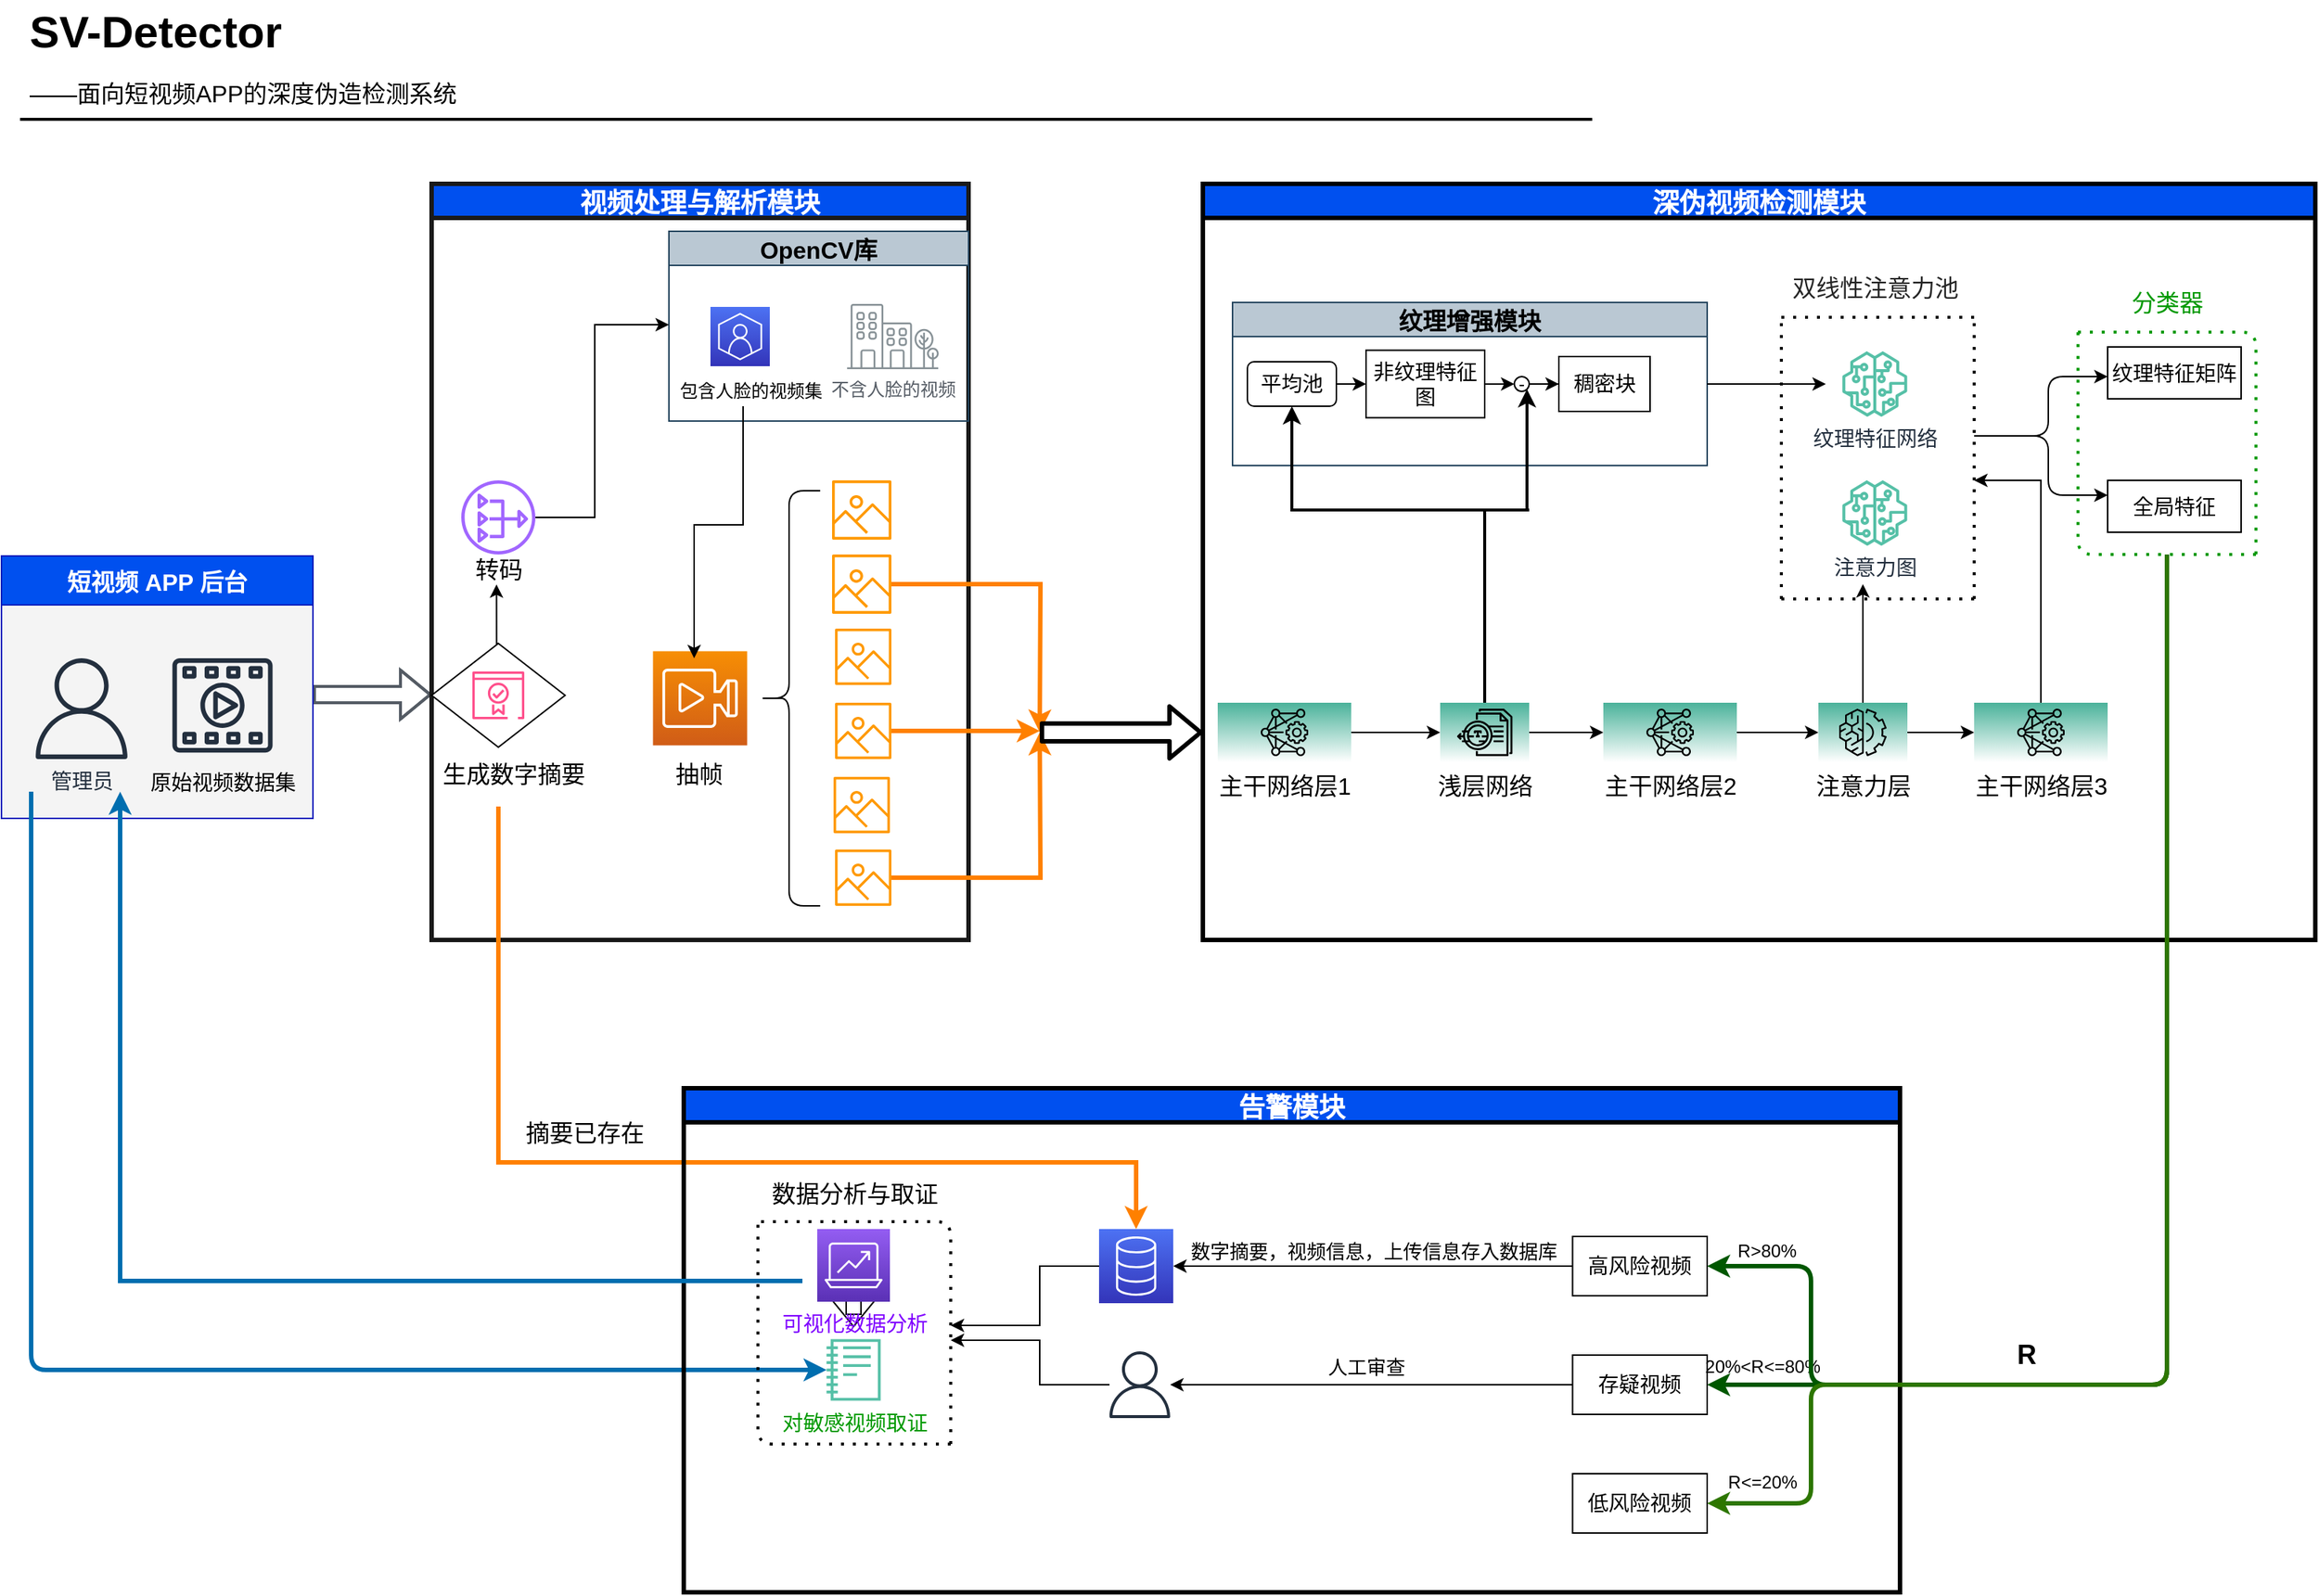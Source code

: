 <mxfile version="15.3.5" type="github">
  <diagram id="Ht1M8jgEwFfnCIfOTk4-" name="Page-1">
    <mxGraphModel dx="1550" dy="779" grid="1" gridSize="10" guides="1" tooltips="1" connect="1" arrows="1" fold="1" page="1" pageScale="1" pageWidth="827" pageHeight="1169" math="0" shadow="0">
      <root>
        <mxCell id="0" />
        <mxCell id="1" parent="0" />
        <mxCell id="jZVaUwOg5UY3L9NAnvdq-129" style="edgeStyle=elbowEdgeStyle;rounded=0;orthogonalLoop=1;jettySize=auto;html=1;endArrow=open;endFill=0;strokeColor=#545B64;strokeWidth=2;fontSize=14;elbow=vertical;shape=flexArrow;" parent="1" target="YIDiI_6rh2PhQ54pUZYd-4" edge="1">
          <mxGeometry relative="1" as="geometry">
            <mxPoint x="230" y="494.5" as="sourcePoint" />
            <mxPoint x="320" y="495" as="targetPoint" />
          </mxGeometry>
        </mxCell>
        <mxCell id="-QjtrjUzRDEMRZ5MF8oH-47" value="SV-Detector" style="text;html=1;resizable=0;points=[];autosize=1;align=left;verticalAlign=top;spacingTop=-4;fontSize=30;fontStyle=1;labelBackgroundColor=none;" parent="1" vertex="1">
          <mxGeometry x="36.5" y="26.5" width="190" height="40" as="geometry" />
        </mxCell>
        <mxCell id="-QjtrjUzRDEMRZ5MF8oH-48" value="——面向短视频APP的深度伪造检测系统" style="text;html=1;resizable=0;points=[];autosize=1;align=left;verticalAlign=top;spacingTop=-4;fontSize=16;labelBackgroundColor=none;" parent="1" vertex="1">
          <mxGeometry x="36.5" y="76.5" width="300" height="20" as="geometry" />
        </mxCell>
        <mxCell id="SCVMTBWpLvtzJIhz15lM-1" value="" style="line;strokeWidth=2;html=1;fontSize=14;labelBackgroundColor=none;" parent="1" vertex="1">
          <mxGeometry x="32.5" y="101.5" width="1060" height="10" as="geometry" />
        </mxCell>
        <mxCell id="jZVaUwOg5UY3L9NAnvdq-59" value="短视频 APP 后台" style="swimlane;fontSize=16;align=center;swimlaneFillColor=#f4f4f4;fillColor=#0050ef;collapsible=0;startSize=33;strokeColor=#001DBC;fontColor=#ffffff;" parent="1" vertex="1">
          <mxGeometry x="20" y="401" width="210" height="177" as="geometry" />
        </mxCell>
        <mxCell id="jZVaUwOg5UY3L9NAnvdq-60" value="&lt;font style=&quot;font-size: 14px&quot;&gt;管理员&lt;/font&gt;" style="outlineConnect=0;fontColor=#232F3E;gradientColor=none;fillColor=#232F3E;strokeColor=none;dashed=0;verticalLabelPosition=bottom;verticalAlign=top;align=center;html=1;fontSize=12;fontStyle=0;aspect=fixed;pointerEvents=1;shape=mxgraph.aws4.user;labelBackgroundColor=none;" parent="jZVaUwOg5UY3L9NAnvdq-59" vertex="1">
          <mxGeometry x="20" y="69" width="68" height="68" as="geometry" />
        </mxCell>
        <mxCell id="YIDiI_6rh2PhQ54pUZYd-3" value="&lt;font style=&quot;font-size: 14px&quot;&gt;原始视频数据集&lt;/font&gt;" style="text;html=1;resizable=0;autosize=1;align=center;verticalAlign=middle;points=[];fillColor=none;strokeColor=none;rounded=0;" parent="jZVaUwOg5UY3L9NAnvdq-59" vertex="1">
          <mxGeometry x="94" y="143" width="110" height="20" as="geometry" />
        </mxCell>
        <mxCell id="YIDiI_6rh2PhQ54pUZYd-16" value="" style="sketch=0;outlineConnect=0;fontColor=#232F3E;gradientColor=none;fillColor=#232F3E;strokeColor=none;dashed=0;verticalLabelPosition=bottom;verticalAlign=top;align=center;html=1;fontSize=12;fontStyle=0;aspect=fixed;pointerEvents=1;shape=mxgraph.aws4.multimedia;" parent="jZVaUwOg5UY3L9NAnvdq-59" vertex="1">
          <mxGeometry x="115" y="69" width="68" height="63.64" as="geometry" />
        </mxCell>
        <mxCell id="YIDiI_6rh2PhQ54pUZYd-125" value="" style="endArrow=classic;html=1;fillColor=#1ba1e2;strokeColor=#006EAF;strokeWidth=3;" parent="jZVaUwOg5UY3L9NAnvdq-59" target="YIDiI_6rh2PhQ54pUZYd-116" edge="1">
          <mxGeometry width="50" height="50" relative="1" as="geometry">
            <mxPoint x="20" y="159" as="sourcePoint" />
            <mxPoint x="40" y="559" as="targetPoint" />
            <Array as="points">
              <mxPoint x="20" y="549" />
            </Array>
          </mxGeometry>
        </mxCell>
        <mxCell id="YIDiI_6rh2PhQ54pUZYd-4" value="视频处理与解析模块" style="swimlane;fillColor=#0050ef;strokeColor=#1A1A1A;fontColor=#FFFFFF;strokeWidth=3;fontSize=18;" parent="1" vertex="1">
          <mxGeometry x="310" y="150" width="362" height="510" as="geometry" />
        </mxCell>
        <mxCell id="YIDiI_6rh2PhQ54pUZYd-6" value="" style="rhombus;whiteSpace=wrap;html=1;" parent="YIDiI_6rh2PhQ54pUZYd-4" vertex="1">
          <mxGeometry y="310" width="90" height="70" as="geometry" />
        </mxCell>
        <mxCell id="YIDiI_6rh2PhQ54pUZYd-7" value="&lt;font style=&quot;font-size: 16px&quot;&gt;生成数字摘要&lt;/font&gt;" style="text;html=1;resizable=0;autosize=1;align=center;verticalAlign=middle;points=[];fillColor=none;strokeColor=none;rounded=0;" parent="YIDiI_6rh2PhQ54pUZYd-4" vertex="1">
          <mxGeometry y="388" width="110" height="20" as="geometry" />
        </mxCell>
        <mxCell id="YIDiI_6rh2PhQ54pUZYd-9" value="" style="sketch=0;outlineConnect=0;fontColor=#232F3E;gradientColor=none;fillColor=#FF4F8B;strokeColor=none;dashed=0;verticalLabelPosition=bottom;verticalAlign=top;align=center;html=1;fontSize=12;fontStyle=0;aspect=fixed;pointerEvents=1;shape=mxgraph.aws4.certificate_manager_2;fontFamily=Helvetica;" parent="YIDiI_6rh2PhQ54pUZYd-4" vertex="1">
          <mxGeometry x="27.5" y="327.5" width="35" height="35" as="geometry" />
        </mxCell>
        <mxCell id="YIDiI_6rh2PhQ54pUZYd-11" value="" style="sketch=0;outlineConnect=0;fontColor=#232F3E;gradientColor=none;fillColor=#A166FF;strokeColor=none;dashed=0;verticalLabelPosition=bottom;verticalAlign=top;align=center;html=1;fontSize=12;fontStyle=0;aspect=fixed;pointerEvents=1;shape=mxgraph.aws4.nat_gateway;" parent="YIDiI_6rh2PhQ54pUZYd-4" vertex="1">
          <mxGeometry x="20" y="200" width="50" height="50" as="geometry" />
        </mxCell>
        <mxCell id="YIDiI_6rh2PhQ54pUZYd-12" value="&lt;font style=&quot;font-size: 16px&quot;&gt;转码&lt;/font&gt;" style="text;html=1;resizable=0;autosize=1;align=center;verticalAlign=middle;points=[];fillColor=none;strokeColor=none;rounded=0;" parent="YIDiI_6rh2PhQ54pUZYd-4" vertex="1">
          <mxGeometry x="20" y="250" width="50" height="20" as="geometry" />
        </mxCell>
        <mxCell id="YIDiI_6rh2PhQ54pUZYd-8" style="edgeStyle=orthogonalEdgeStyle;rounded=0;orthogonalLoop=1;jettySize=auto;html=1;exitX=0.5;exitY=0;exitDx=0;exitDy=0;entryX=0.475;entryY=1.01;entryDx=0;entryDy=0;entryPerimeter=0;" parent="YIDiI_6rh2PhQ54pUZYd-4" source="YIDiI_6rh2PhQ54pUZYd-6" target="YIDiI_6rh2PhQ54pUZYd-12" edge="1">
          <mxGeometry relative="1" as="geometry">
            <mxPoint x="45" y="200" as="targetPoint" />
            <Array as="points">
              <mxPoint x="44" y="310" />
            </Array>
          </mxGeometry>
        </mxCell>
        <mxCell id="YIDiI_6rh2PhQ54pUZYd-14" value="OpenCV库" style="swimlane;fontSize=16;startSize=23;fillColor=#bac8d3;strokeColor=#23445d;" parent="YIDiI_6rh2PhQ54pUZYd-4" vertex="1">
          <mxGeometry x="160" y="32" width="202" height="128" as="geometry" />
        </mxCell>
        <mxCell id="YIDiI_6rh2PhQ54pUZYd-18" value="&lt;font style=&quot;font-size: 12px&quot;&gt;包含人脸的视频集&lt;/font&gt;" style="text;html=1;resizable=0;autosize=1;align=center;verticalAlign=middle;points=[];fillColor=none;strokeColor=none;rounded=0;" parent="YIDiI_6rh2PhQ54pUZYd-14" vertex="1">
          <mxGeometry y="98" width="110" height="20" as="geometry" />
        </mxCell>
        <mxCell id="YIDiI_6rh2PhQ54pUZYd-19" value="" style="sketch=0;points=[[0,0,0],[0.25,0,0],[0.5,0,0],[0.75,0,0],[1,0,0],[0,1,0],[0.25,1,0],[0.5,1,0],[0.75,1,0],[1,1,0],[0,0.25,0],[0,0.5,0],[0,0.75,0],[1,0.25,0],[1,0.5,0],[1,0.75,0]];outlineConnect=0;fontColor=#232F3E;gradientColor=#4D72F3;gradientDirection=north;fillColor=#3334B9;strokeColor=#ffffff;dashed=0;verticalLabelPosition=bottom;verticalAlign=top;align=center;html=1;fontSize=12;fontStyle=0;aspect=fixed;shape=mxgraph.aws4.resourceIcon;resIcon=mxgraph.aws4.customer_enablement;" parent="YIDiI_6rh2PhQ54pUZYd-14" vertex="1">
          <mxGeometry x="28" y="51" width="40" height="40" as="geometry" />
        </mxCell>
        <mxCell id="YIDiI_6rh2PhQ54pUZYd-31" value="不含人脸的视频" style="sketch=0;outlineConnect=0;gradientColor=none;fontColor=#545B64;strokeColor=none;fillColor=#879196;dashed=0;verticalLabelPosition=bottom;verticalAlign=top;align=center;html=1;fontSize=12;fontStyle=0;aspect=fixed;shape=mxgraph.aws4.illustration_office_building;pointerEvents=1" parent="YIDiI_6rh2PhQ54pUZYd-14" vertex="1">
          <mxGeometry x="120" y="48.99" width="62" height="44.02" as="geometry" />
        </mxCell>
        <mxCell id="YIDiI_6rh2PhQ54pUZYd-22" value="" style="sketch=0;points=[[0,0,0],[0.25,0,0],[0.5,0,0],[0.75,0,0],[1,0,0],[0,1,0],[0.25,1,0],[0.5,1,0],[0.75,1,0],[1,1,0],[0,0.25,0],[0,0.5,0],[0,0.75,0],[1,0.25,0],[1,0.5,0],[1,0.75,0]];outlineConnect=0;fontColor=#232F3E;gradientColor=#F78E04;gradientDirection=north;fillColor=#D05C17;strokeColor=#ffffff;dashed=0;verticalLabelPosition=bottom;verticalAlign=top;align=center;html=1;fontSize=12;fontStyle=0;aspect=fixed;shape=mxgraph.aws4.resourceIcon;resIcon=mxgraph.aws4.media_services;" parent="YIDiI_6rh2PhQ54pUZYd-4" vertex="1">
          <mxGeometry x="149.25" y="315.25" width="63.5" height="63.5" as="geometry" />
        </mxCell>
        <mxCell id="YIDiI_6rh2PhQ54pUZYd-21" style="edgeStyle=orthogonalEdgeStyle;rounded=0;orthogonalLoop=1;jettySize=auto;html=1;" parent="YIDiI_6rh2PhQ54pUZYd-4" source="YIDiI_6rh2PhQ54pUZYd-18" edge="1">
          <mxGeometry relative="1" as="geometry">
            <mxPoint x="177" y="320" as="targetPoint" />
            <Array as="points">
              <mxPoint x="210" y="230" />
              <mxPoint x="177" y="230" />
            </Array>
          </mxGeometry>
        </mxCell>
        <mxCell id="YIDiI_6rh2PhQ54pUZYd-24" value="" style="shape=curlyBracket;whiteSpace=wrap;html=1;rounded=1;" parent="YIDiI_6rh2PhQ54pUZYd-4" vertex="1">
          <mxGeometry x="220" y="207" width="42" height="280" as="geometry" />
        </mxCell>
        <mxCell id="YIDiI_6rh2PhQ54pUZYd-25" value="" style="sketch=0;outlineConnect=0;fontColor=#232F3E;gradientColor=none;fillColor=#FF9900;strokeColor=none;dashed=0;verticalLabelPosition=bottom;verticalAlign=top;align=center;html=1;fontSize=12;fontStyle=0;aspect=fixed;pointerEvents=1;shape=mxgraph.aws4.container_registry_image;" parent="YIDiI_6rh2PhQ54pUZYd-4" vertex="1">
          <mxGeometry x="270" y="200" width="40" height="40" as="geometry" />
        </mxCell>
        <mxCell id="YIDiI_6rh2PhQ54pUZYd-26" value="" style="sketch=0;outlineConnect=0;fontColor=#232F3E;gradientColor=none;fillColor=#FF9900;strokeColor=none;dashed=0;verticalLabelPosition=bottom;verticalAlign=top;align=center;html=1;fontSize=12;fontStyle=0;aspect=fixed;pointerEvents=1;shape=mxgraph.aws4.container_registry_image;" parent="YIDiI_6rh2PhQ54pUZYd-4" vertex="1">
          <mxGeometry x="270" y="250" width="40" height="40" as="geometry" />
        </mxCell>
        <mxCell id="YIDiI_6rh2PhQ54pUZYd-27" value="" style="sketch=0;outlineConnect=0;fontColor=#232F3E;gradientColor=none;fillColor=#FF9900;strokeColor=none;dashed=0;verticalLabelPosition=bottom;verticalAlign=top;align=center;html=1;fontSize=12;fontStyle=0;aspect=fixed;pointerEvents=1;shape=mxgraph.aws4.container_registry_image;" parent="YIDiI_6rh2PhQ54pUZYd-4" vertex="1">
          <mxGeometry x="272" y="300" width="38" height="38" as="geometry" />
        </mxCell>
        <mxCell id="YIDiI_6rh2PhQ54pUZYd-28" value="" style="sketch=0;outlineConnect=0;fontColor=#232F3E;gradientColor=none;fillColor=#FF9900;strokeColor=none;dashed=0;verticalLabelPosition=bottom;verticalAlign=top;align=center;html=1;fontSize=12;fontStyle=0;aspect=fixed;pointerEvents=1;shape=mxgraph.aws4.container_registry_image;" parent="YIDiI_6rh2PhQ54pUZYd-4" vertex="1">
          <mxGeometry x="272" y="350" width="38" height="38" as="geometry" />
        </mxCell>
        <mxCell id="YIDiI_6rh2PhQ54pUZYd-29" value="" style="sketch=0;outlineConnect=0;fontColor=#232F3E;gradientColor=none;fillColor=#FF9900;strokeColor=none;dashed=0;verticalLabelPosition=bottom;verticalAlign=top;align=center;html=1;fontSize=12;fontStyle=0;aspect=fixed;pointerEvents=1;shape=mxgraph.aws4.container_registry_image;" parent="YIDiI_6rh2PhQ54pUZYd-4" vertex="1">
          <mxGeometry x="271" y="400" width="38" height="38" as="geometry" />
        </mxCell>
        <mxCell id="YIDiI_6rh2PhQ54pUZYd-30" value="" style="sketch=0;outlineConnect=0;fontColor=#232F3E;gradientColor=none;fillColor=#FF9900;strokeColor=none;dashed=0;verticalLabelPosition=bottom;verticalAlign=top;align=center;html=1;fontSize=12;fontStyle=0;aspect=fixed;pointerEvents=1;shape=mxgraph.aws4.container_registry_image;" parent="YIDiI_6rh2PhQ54pUZYd-4" vertex="1">
          <mxGeometry x="272" y="449" width="38" height="38" as="geometry" />
        </mxCell>
        <mxCell id="YIDiI_6rh2PhQ54pUZYd-32" value="&lt;font style=&quot;font-size: 16px&quot;&gt;抽帧&lt;/font&gt;" style="text;html=1;resizable=0;autosize=1;align=center;verticalAlign=middle;points=[];fillColor=none;strokeColor=none;rounded=0;" parent="YIDiI_6rh2PhQ54pUZYd-4" vertex="1">
          <mxGeometry x="155" y="388" width="50" height="20" as="geometry" />
        </mxCell>
        <mxCell id="YIDiI_6rh2PhQ54pUZYd-10" style="edgeStyle=orthogonalEdgeStyle;rounded=0;orthogonalLoop=1;jettySize=auto;html=1;entryX=0.5;entryY=0;entryDx=0;entryDy=0;entryPerimeter=0;strokeColor=#FF8000;strokeWidth=3;" parent="1" target="YIDiI_6rh2PhQ54pUZYd-109" edge="1">
          <mxGeometry relative="1" as="geometry">
            <mxPoint x="790" y="830" as="targetPoint" />
            <Array as="points">
              <mxPoint x="355" y="810" />
              <mxPoint x="785" y="810" />
            </Array>
            <mxPoint x="355" y="570" as="sourcePoint" />
          </mxGeometry>
        </mxCell>
        <mxCell id="YIDiI_6rh2PhQ54pUZYd-13" style="edgeStyle=orthogonalEdgeStyle;rounded=0;orthogonalLoop=1;jettySize=auto;html=1;" parent="1" source="YIDiI_6rh2PhQ54pUZYd-11" edge="1">
          <mxGeometry relative="1" as="geometry">
            <mxPoint x="470" y="245" as="targetPoint" />
            <Array as="points">
              <mxPoint x="420" y="375" />
              <mxPoint x="420" y="245" />
            </Array>
          </mxGeometry>
        </mxCell>
        <mxCell id="YIDiI_6rh2PhQ54pUZYd-34" style="edgeStyle=orthogonalEdgeStyle;rounded=0;orthogonalLoop=1;jettySize=auto;html=1;fillColor=#e51400;strokeColor=#FF8000;strokeWidth=3;" parent="1" source="YIDiI_6rh2PhQ54pUZYd-26" edge="1">
          <mxGeometry relative="1" as="geometry">
            <mxPoint x="720" y="520" as="targetPoint" />
          </mxGeometry>
        </mxCell>
        <mxCell id="YIDiI_6rh2PhQ54pUZYd-35" style="edgeStyle=orthogonalEdgeStyle;rounded=0;orthogonalLoop=1;jettySize=auto;html=1;fillColor=#f0a30a;strokeColor=#FF8000;strokeWidth=3;" parent="1" source="YIDiI_6rh2PhQ54pUZYd-28" edge="1">
          <mxGeometry relative="1" as="geometry">
            <mxPoint x="720" y="519" as="targetPoint" />
          </mxGeometry>
        </mxCell>
        <mxCell id="YIDiI_6rh2PhQ54pUZYd-37" style="edgeStyle=orthogonalEdgeStyle;rounded=0;orthogonalLoop=1;jettySize=auto;html=1;fillColor=#f0a30a;strokeColor=#FF8000;strokeWidth=3;" parent="1" source="YIDiI_6rh2PhQ54pUZYd-30" edge="1">
          <mxGeometry relative="1" as="geometry">
            <mxPoint x="720" y="520" as="targetPoint" />
          </mxGeometry>
        </mxCell>
        <mxCell id="YIDiI_6rh2PhQ54pUZYd-38" value="深伪视频检测模块" style="swimlane;fillColor=#0050EF;strokeColor=#000000;fontColor=#ffffff;strokeWidth=3;fontSize=18;" parent="1" vertex="1">
          <mxGeometry x="830" y="150" width="750" height="510" as="geometry" />
        </mxCell>
        <mxCell id="YIDiI_6rh2PhQ54pUZYd-39" value="&lt;font style=&quot;font-size: 16px&quot;&gt;主干网络层1&lt;/font&gt;" style="sketch=0;points=[[0,0,0],[0.25,0,0],[0.5,0,0],[0.75,0,0],[1,0,0],[0,1,0],[0.25,1,0],[0.5,1,0],[0.75,1,0],[1,1,0],[0,0.25,0],[0,0.5,0],[0,0.75,0],[1,0.25,0],[1,0.5,0],[1,0.75,0]];outlineConnect=0;fontColor=#000000;gradientColor=#4AB29A;gradientDirection=north;fillColor=#ffffff;strokeColor=#000000;dashed=0;verticalLabelPosition=bottom;verticalAlign=top;align=center;html=1;fontSize=12;fontStyle=0;aspect=fixed;shape=mxgraph.aws4.resourceIcon;resIcon=mxgraph.aws4.deep_learning_amis;fontFamily=Helvetica;" parent="YIDiI_6rh2PhQ54pUZYd-38" vertex="1">
          <mxGeometry x="10" y="350" width="90" height="40" as="geometry" />
        </mxCell>
        <mxCell id="YIDiI_6rh2PhQ54pUZYd-56" style="edgeStyle=orthogonalEdgeStyle;rounded=0;orthogonalLoop=1;jettySize=auto;html=1;exitX=1;exitY=0.5;exitDx=0;exitDy=0;exitPerimeter=0;entryX=0;entryY=0.5;entryDx=0;entryDy=0;entryPerimeter=0;" parent="YIDiI_6rh2PhQ54pUZYd-38" source="YIDiI_6rh2PhQ54pUZYd-40" target="YIDiI_6rh2PhQ54pUZYd-55" edge="1">
          <mxGeometry relative="1" as="geometry" />
        </mxCell>
        <mxCell id="YIDiI_6rh2PhQ54pUZYd-40" value="&lt;font style=&quot;font-size: 16px&quot;&gt;主干网络层2&lt;/font&gt;" style="sketch=0;points=[[0,0,0],[0.25,0,0],[0.5,0,0],[0.75,0,0],[1,0,0],[0,1,0],[0.25,1,0],[0.5,1,0],[0.75,1,0],[1,1,0],[0,0.25,0],[0,0.5,0],[0,0.75,0],[1,0.25,0],[1,0.5,0],[1,0.75,0]];outlineConnect=0;fontColor=#000000;gradientColor=#4AB29A;gradientDirection=north;fillColor=#ffffff;strokeColor=#000000;dashed=0;verticalLabelPosition=bottom;verticalAlign=top;align=center;html=1;fontSize=12;fontStyle=0;aspect=fixed;shape=mxgraph.aws4.resourceIcon;resIcon=mxgraph.aws4.deep_learning_amis;fontFamily=Helvetica;" parent="YIDiI_6rh2PhQ54pUZYd-38" vertex="1">
          <mxGeometry x="270" y="350" width="90" height="40" as="geometry" />
        </mxCell>
        <mxCell id="YIDiI_6rh2PhQ54pUZYd-41" value="&lt;font style=&quot;font-size: 16px&quot;&gt;主干网络层3&lt;/font&gt;" style="sketch=0;points=[[0,0,0],[0.25,0,0],[0.5,0,0],[0.75,0,0],[1,0,0],[0,1,0],[0.25,1,0],[0.5,1,0],[0.75,1,0],[1,1,0],[0,0.25,0],[0,0.5,0],[0,0.75,0],[1,0.25,0],[1,0.5,0],[1,0.75,0]];outlineConnect=0;fontColor=#000000;gradientColor=#4AB29A;gradientDirection=north;fillColor=#ffffff;strokeColor=#000000;dashed=0;verticalLabelPosition=bottom;verticalAlign=top;align=center;html=1;fontSize=12;fontStyle=0;aspect=fixed;shape=mxgraph.aws4.resourceIcon;resIcon=mxgraph.aws4.deep_learning_amis;fontFamily=Helvetica;" parent="YIDiI_6rh2PhQ54pUZYd-38" vertex="1">
          <mxGeometry x="520" y="350" width="90" height="40" as="geometry" />
        </mxCell>
        <mxCell id="YIDiI_6rh2PhQ54pUZYd-44" style="edgeStyle=orthogonalEdgeStyle;rounded=0;orthogonalLoop=1;jettySize=auto;html=1;entryX=0;entryY=0.5;entryDx=0;entryDy=0;" parent="YIDiI_6rh2PhQ54pUZYd-38" source="YIDiI_6rh2PhQ54pUZYd-42" target="YIDiI_6rh2PhQ54pUZYd-40" edge="1">
          <mxGeometry relative="1" as="geometry" />
        </mxCell>
        <mxCell id="YIDiI_6rh2PhQ54pUZYd-42" value="&lt;font style=&quot;font-size: 16px&quot;&gt;浅层网络&lt;/font&gt;" style="sketch=0;points=[[0,0,0],[0.25,0,0],[0.5,0,0],[0.75,0,0],[1,0,0],[0,1,0],[0.25,1,0],[0.5,1,0],[0.75,1,0],[1,1,0],[0,0.25,0],[0,0.5,0],[0,0.75,0],[1,0.25,0],[1,0.5,0],[1,0.75,0]];outlineConnect=0;fontColor=#000000;gradientColor=#4AB29A;gradientDirection=north;fillColor=#ffffff;strokeColor=#000000;dashed=0;verticalLabelPosition=bottom;verticalAlign=top;align=center;html=1;fontSize=12;fontStyle=0;aspect=fixed;shape=mxgraph.aws4.resourceIcon;resIcon=mxgraph.aws4.textract;fontFamily=Helvetica;" parent="YIDiI_6rh2PhQ54pUZYd-38" vertex="1">
          <mxGeometry x="160" y="350" width="60" height="40" as="geometry" />
        </mxCell>
        <mxCell id="YIDiI_6rh2PhQ54pUZYd-43" value="" style="edgeStyle=orthogonalEdgeStyle;rounded=0;orthogonalLoop=1;jettySize=auto;html=1;" parent="YIDiI_6rh2PhQ54pUZYd-38" source="YIDiI_6rh2PhQ54pUZYd-39" target="YIDiI_6rh2PhQ54pUZYd-42" edge="1">
          <mxGeometry relative="1" as="geometry" />
        </mxCell>
        <mxCell id="YIDiI_6rh2PhQ54pUZYd-57" style="edgeStyle=orthogonalEdgeStyle;rounded=0;orthogonalLoop=1;jettySize=auto;html=1;exitX=1;exitY=0.5;exitDx=0;exitDy=0;exitPerimeter=0;entryX=0;entryY=0.5;entryDx=0;entryDy=0;entryPerimeter=0;" parent="YIDiI_6rh2PhQ54pUZYd-38" source="YIDiI_6rh2PhQ54pUZYd-55" target="YIDiI_6rh2PhQ54pUZYd-41" edge="1">
          <mxGeometry relative="1" as="geometry" />
        </mxCell>
        <mxCell id="YIDiI_6rh2PhQ54pUZYd-55" value="&lt;font style=&quot;font-size: 16px&quot;&gt;注意力层&lt;/font&gt;" style="sketch=0;points=[[0,0,0],[0.25,0,0],[0.5,0,0],[0.75,0,0],[1,0,0],[0,1,0],[0.25,1,0],[0.5,1,0],[0.75,1,0],[1,1,0],[0,0.25,0],[0,0.5,0],[0,0.75,0],[1,0.25,0],[1,0.5,0],[1,0.75,0]];outlineConnect=0;fontColor=#000000;gradientColor=#4AB29A;gradientDirection=north;fillColor=#ffffff;strokeColor=#000000;dashed=0;verticalLabelPosition=bottom;verticalAlign=top;align=center;html=1;fontSize=12;fontStyle=0;aspect=fixed;shape=mxgraph.aws4.resourceIcon;resIcon=mxgraph.aws4.machine_learning;fontFamily=Helvetica;" parent="YIDiI_6rh2PhQ54pUZYd-38" vertex="1">
          <mxGeometry x="415" y="350" width="60" height="40" as="geometry" />
        </mxCell>
        <mxCell id="YIDiI_6rh2PhQ54pUZYd-58" value="纹理增强模块" style="swimlane;startSize=23;fontSize=16;fillColor=#bac8d3;strokeColor=#23445d;" parent="YIDiI_6rh2PhQ54pUZYd-38" vertex="1">
          <mxGeometry x="20" y="80" width="320" height="110" as="geometry" />
        </mxCell>
        <mxCell id="YIDiI_6rh2PhQ54pUZYd-59" value="&lt;font style=&quot;font-size: 14px&quot;&gt;平均池&lt;/font&gt;" style="rounded=1;whiteSpace=wrap;html=1;" parent="YIDiI_6rh2PhQ54pUZYd-58" vertex="1">
          <mxGeometry x="10" y="40" width="60" height="30" as="geometry" />
        </mxCell>
        <mxCell id="YIDiI_6rh2PhQ54pUZYd-67" style="edgeStyle=orthogonalEdgeStyle;rounded=0;orthogonalLoop=1;jettySize=auto;html=1;entryX=0;entryY=0.5;entryDx=0;entryDy=0;" parent="YIDiI_6rh2PhQ54pUZYd-58" source="YIDiI_6rh2PhQ54pUZYd-61" target="YIDiI_6rh2PhQ54pUZYd-64" edge="1">
          <mxGeometry relative="1" as="geometry" />
        </mxCell>
        <mxCell id="YIDiI_6rh2PhQ54pUZYd-61" value="&lt;font style=&quot;font-size: 14px&quot;&gt;非纹理特征图&lt;/font&gt;" style="rounded=0;whiteSpace=wrap;html=1;" parent="YIDiI_6rh2PhQ54pUZYd-58" vertex="1">
          <mxGeometry x="90" y="32.25" width="80" height="45.5" as="geometry" />
        </mxCell>
        <mxCell id="YIDiI_6rh2PhQ54pUZYd-60" style="edgeStyle=orthogonalEdgeStyle;rounded=0;orthogonalLoop=1;jettySize=auto;html=1;exitX=1;exitY=0.5;exitDx=0;exitDy=0;" parent="YIDiI_6rh2PhQ54pUZYd-58" source="YIDiI_6rh2PhQ54pUZYd-59" target="YIDiI_6rh2PhQ54pUZYd-61" edge="1">
          <mxGeometry relative="1" as="geometry">
            <mxPoint x="101.5" y="57" as="targetPoint" />
          </mxGeometry>
        </mxCell>
        <mxCell id="YIDiI_6rh2PhQ54pUZYd-63" value="&lt;font style=&quot;font-size: 14px&quot;&gt;稠密块&lt;/font&gt;" style="rounded=0;whiteSpace=wrap;html=1;" parent="YIDiI_6rh2PhQ54pUZYd-58" vertex="1">
          <mxGeometry x="220" y="36.5" width="61.5" height="37" as="geometry" />
        </mxCell>
        <mxCell id="YIDiI_6rh2PhQ54pUZYd-66" style="edgeStyle=orthogonalEdgeStyle;rounded=0;orthogonalLoop=1;jettySize=auto;html=1;" parent="YIDiI_6rh2PhQ54pUZYd-58" source="YIDiI_6rh2PhQ54pUZYd-64" target="YIDiI_6rh2PhQ54pUZYd-63" edge="1">
          <mxGeometry relative="1" as="geometry" />
        </mxCell>
        <mxCell id="YIDiI_6rh2PhQ54pUZYd-64" value="-&lt;br&gt;" style="ellipse;whiteSpace=wrap;html=1;aspect=fixed;" parent="YIDiI_6rh2PhQ54pUZYd-58" vertex="1">
          <mxGeometry x="190" y="50" width="10" height="10" as="geometry" />
        </mxCell>
        <mxCell id="YIDiI_6rh2PhQ54pUZYd-68" style="edgeStyle=orthogonalEdgeStyle;rounded=0;orthogonalLoop=1;jettySize=auto;html=1;entryX=0.5;entryY=1;entryDx=0;entryDy=0;strokeWidth=2;" parent="YIDiI_6rh2PhQ54pUZYd-38" target="YIDiI_6rh2PhQ54pUZYd-59" edge="1">
          <mxGeometry relative="1" as="geometry">
            <mxPoint x="40" y="220" as="targetPoint" />
            <mxPoint x="220" y="220" as="sourcePoint" />
            <Array as="points">
              <mxPoint x="60" y="220" />
            </Array>
          </mxGeometry>
        </mxCell>
        <mxCell id="YIDiI_6rh2PhQ54pUZYd-70" style="edgeStyle=orthogonalEdgeStyle;rounded=0;orthogonalLoop=1;jettySize=auto;html=1;entryX=1;entryY=1;entryDx=0;entryDy=0;strokeWidth=2;" parent="YIDiI_6rh2PhQ54pUZYd-38" source="YIDiI_6rh2PhQ54pUZYd-42" target="YIDiI_6rh2PhQ54pUZYd-64" edge="1">
          <mxGeometry relative="1" as="geometry">
            <mxPoint x="300" y="200" as="targetPoint" />
            <Array as="points">
              <mxPoint x="190" y="220" />
              <mxPoint x="219" y="220" />
            </Array>
          </mxGeometry>
        </mxCell>
        <mxCell id="YIDiI_6rh2PhQ54pUZYd-75" value="&lt;font style=&quot;font-size: 14px&quot;&gt;注意力图&lt;/font&gt;" style="sketch=0;outlineConnect=0;fontColor=#232F3E;gradientColor=none;fillColor=#56C0A7;strokeColor=none;dashed=0;verticalLabelPosition=bottom;verticalAlign=top;align=center;html=1;fontSize=12;fontStyle=0;aspect=fixed;pointerEvents=1;shape=mxgraph.aws4.sagemaker_model;" parent="YIDiI_6rh2PhQ54pUZYd-38" vertex="1">
          <mxGeometry x="431" y="200" width="44" height="44" as="geometry" />
        </mxCell>
        <mxCell id="YIDiI_6rh2PhQ54pUZYd-77" value="&lt;font style=&quot;font-size: 14px&quot;&gt;纹理特征网络&lt;/font&gt;" style="sketch=0;outlineConnect=0;fontColor=#232F3E;gradientColor=none;fillColor=#56C0A7;strokeColor=none;dashed=0;verticalLabelPosition=bottom;verticalAlign=top;align=center;html=1;fontSize=12;fontStyle=0;aspect=fixed;pointerEvents=1;shape=mxgraph.aws4.sagemaker_model;" parent="YIDiI_6rh2PhQ54pUZYd-38" vertex="1">
          <mxGeometry x="431" y="113" width="44" height="44" as="geometry" />
        </mxCell>
        <mxCell id="YIDiI_6rh2PhQ54pUZYd-79" value="" style="endArrow=none;dashed=1;html=1;dashPattern=1 3;strokeWidth=2;" parent="YIDiI_6rh2PhQ54pUZYd-38" edge="1">
          <mxGeometry width="50" height="50" relative="1" as="geometry">
            <mxPoint x="390" y="280" as="sourcePoint" />
            <mxPoint x="390" y="90" as="targetPoint" />
          </mxGeometry>
        </mxCell>
        <mxCell id="YIDiI_6rh2PhQ54pUZYd-78" value="" style="endArrow=none;dashed=1;html=1;dashPattern=1 3;strokeWidth=2;" parent="YIDiI_6rh2PhQ54pUZYd-38" edge="1">
          <mxGeometry width="50" height="50" relative="1" as="geometry">
            <mxPoint x="390" y="280" as="sourcePoint" />
            <mxPoint x="520" y="280" as="targetPoint" />
          </mxGeometry>
        </mxCell>
        <mxCell id="YIDiI_6rh2PhQ54pUZYd-80" value="" style="endArrow=none;dashed=1;html=1;dashPattern=1 3;strokeWidth=2;" parent="YIDiI_6rh2PhQ54pUZYd-38" edge="1">
          <mxGeometry width="50" height="50" relative="1" as="geometry">
            <mxPoint x="390" y="90" as="sourcePoint" />
            <mxPoint x="520" y="90" as="targetPoint" />
          </mxGeometry>
        </mxCell>
        <mxCell id="YIDiI_6rh2PhQ54pUZYd-81" value="" style="endArrow=none;dashed=1;html=1;dashPattern=1 3;strokeWidth=2;" parent="YIDiI_6rh2PhQ54pUZYd-38" edge="1">
          <mxGeometry width="50" height="50" relative="1" as="geometry">
            <mxPoint x="520" y="280" as="sourcePoint" />
            <mxPoint x="520" y="90" as="targetPoint" />
          </mxGeometry>
        </mxCell>
        <mxCell id="YIDiI_6rh2PhQ54pUZYd-83" value="&lt;span style=&quot;color: rgb(37 , 37 , 37) ; font-family: &amp;#34;roboto&amp;#34; , &amp;#34;arial&amp;#34; , sans-serif&quot;&gt;&lt;font style=&quot;font-size: 16px&quot;&gt;双线性注意力池&lt;/font&gt;&lt;/span&gt;" style="text;html=1;resizable=0;autosize=1;align=center;verticalAlign=middle;points=[];fillColor=none;strokeColor=none;rounded=0;" parent="YIDiI_6rh2PhQ54pUZYd-38" vertex="1">
          <mxGeometry x="388" y="60" width="130" height="20" as="geometry" />
        </mxCell>
        <mxCell id="YIDiI_6rh2PhQ54pUZYd-84" value="" style="endArrow=classic;html=1;" parent="YIDiI_6rh2PhQ54pUZYd-38" edge="1">
          <mxGeometry width="50" height="50" relative="1" as="geometry">
            <mxPoint x="520" y="170" as="sourcePoint" />
            <mxPoint x="610" y="130" as="targetPoint" />
            <Array as="points">
              <mxPoint x="570" y="170" />
              <mxPoint x="570" y="130" />
            </Array>
          </mxGeometry>
        </mxCell>
        <mxCell id="YIDiI_6rh2PhQ54pUZYd-85" value="" style="endArrow=classic;html=1;" parent="YIDiI_6rh2PhQ54pUZYd-38" edge="1">
          <mxGeometry width="50" height="50" relative="1" as="geometry">
            <mxPoint x="520" y="170" as="sourcePoint" />
            <mxPoint x="610" y="210" as="targetPoint" />
            <Array as="points">
              <mxPoint x="570" y="170" />
              <mxPoint x="570" y="210" />
            </Array>
          </mxGeometry>
        </mxCell>
        <mxCell id="YIDiI_6rh2PhQ54pUZYd-86" value="&lt;font style=&quot;font-size: 14px&quot;&gt;纹理特征矩阵&lt;/font&gt;" style="rounded=0;whiteSpace=wrap;html=1;" parent="YIDiI_6rh2PhQ54pUZYd-38" vertex="1">
          <mxGeometry x="610" y="110" width="90" height="35" as="geometry" />
        </mxCell>
        <mxCell id="YIDiI_6rh2PhQ54pUZYd-87" value="&lt;font style=&quot;font-size: 14px&quot;&gt;全局特征&lt;/font&gt;" style="rounded=0;whiteSpace=wrap;html=1;" parent="YIDiI_6rh2PhQ54pUZYd-38" vertex="1">
          <mxGeometry x="610" y="200" width="90" height="35" as="geometry" />
        </mxCell>
        <mxCell id="YIDiI_6rh2PhQ54pUZYd-90" value="" style="endArrow=none;dashed=1;html=1;dashPattern=1 3;strokeWidth=2;strokeColor=#009900;" parent="YIDiI_6rh2PhQ54pUZYd-38" edge="1">
          <mxGeometry width="50" height="50" relative="1" as="geometry">
            <mxPoint x="590" y="100" as="sourcePoint" />
            <mxPoint x="710" y="250" as="targetPoint" />
            <Array as="points">
              <mxPoint x="710" y="100" />
            </Array>
          </mxGeometry>
        </mxCell>
        <mxCell id="YIDiI_6rh2PhQ54pUZYd-91" value="&lt;font style=&quot;font-size: 16px&quot; color=&quot;#009900&quot;&gt;分类器&lt;/font&gt;" style="text;html=1;resizable=0;autosize=1;align=center;verticalAlign=middle;points=[];fillColor=none;strokeColor=none;rounded=0;" parent="YIDiI_6rh2PhQ54pUZYd-38" vertex="1">
          <mxGeometry x="620" y="70" width="60" height="20" as="geometry" />
        </mxCell>
        <mxCell id="YIDiI_6rh2PhQ54pUZYd-74" style="edgeStyle=orthogonalEdgeStyle;rounded=0;orthogonalLoop=1;jettySize=auto;html=1;" parent="1" source="YIDiI_6rh2PhQ54pUZYd-55" edge="1">
          <mxGeometry relative="1" as="geometry">
            <mxPoint x="1275" y="420" as="targetPoint" />
          </mxGeometry>
        </mxCell>
        <mxCell id="YIDiI_6rh2PhQ54pUZYd-76" style="edgeStyle=orthogonalEdgeStyle;rounded=0;orthogonalLoop=1;jettySize=auto;html=1;exitX=1;exitY=0.5;exitDx=0;exitDy=0;" parent="1" source="YIDiI_6rh2PhQ54pUZYd-58" edge="1">
          <mxGeometry relative="1" as="geometry">
            <mxPoint x="1250" y="285" as="targetPoint" />
          </mxGeometry>
        </mxCell>
        <mxCell id="YIDiI_6rh2PhQ54pUZYd-82" style="edgeStyle=orthogonalEdgeStyle;rounded=0;orthogonalLoop=1;jettySize=auto;html=1;" parent="1" source="YIDiI_6rh2PhQ54pUZYd-41" edge="1">
          <mxGeometry relative="1" as="geometry">
            <mxPoint x="1350" y="350" as="targetPoint" />
            <Array as="points">
              <mxPoint x="1395" y="430" />
              <mxPoint x="1395" y="430" />
            </Array>
          </mxGeometry>
        </mxCell>
        <mxCell id="YIDiI_6rh2PhQ54pUZYd-89" value="" style="endArrow=none;dashed=1;html=1;dashPattern=1 3;strokeWidth=2;strokeColor=#009900;" parent="1" edge="1">
          <mxGeometry width="50" height="50" relative="1" as="geometry">
            <mxPoint x="1540" y="400" as="sourcePoint" />
            <mxPoint x="1420" y="250" as="targetPoint" />
            <Array as="points">
              <mxPoint x="1420" y="400" />
            </Array>
          </mxGeometry>
        </mxCell>
        <mxCell id="YIDiI_6rh2PhQ54pUZYd-92" value="" style="endArrow=classic;html=1;entryX=1;entryY=0.5;entryDx=0;entryDy=0;fillColor=#008a00;strokeColor=#005700;strokeWidth=3;" parent="1" target="YIDiI_6rh2PhQ54pUZYd-102" edge="1">
          <mxGeometry width="50" height="50" relative="1" as="geometry">
            <mxPoint x="1480" y="400" as="sourcePoint" />
            <mxPoint x="1200" y="960" as="targetPoint" />
            <Array as="points">
              <mxPoint x="1480" y="960" />
            </Array>
          </mxGeometry>
        </mxCell>
        <mxCell id="YIDiI_6rh2PhQ54pUZYd-93" value="告警模块" style="swimlane;startSize=23;fillColor=#0050EF;strokeColor=#000000;fontColor=#ffffff;fontSize=18;strokeWidth=3;" parent="1" vertex="1">
          <mxGeometry x="480" y="760" width="820" height="340" as="geometry" />
        </mxCell>
        <mxCell id="YIDiI_6rh2PhQ54pUZYd-110" style="edgeStyle=orthogonalEdgeStyle;rounded=0;orthogonalLoop=1;jettySize=auto;html=1;entryX=1;entryY=0.5;entryDx=0;entryDy=0;entryPerimeter=0;" parent="YIDiI_6rh2PhQ54pUZYd-93" source="YIDiI_6rh2PhQ54pUZYd-99" target="YIDiI_6rh2PhQ54pUZYd-109" edge="1">
          <mxGeometry relative="1" as="geometry" />
        </mxCell>
        <mxCell id="YIDiI_6rh2PhQ54pUZYd-99" value="&lt;font style=&quot;font-size: 14px&quot;&gt;高风险视频&lt;/font&gt;" style="rounded=0;whiteSpace=wrap;html=1;" parent="YIDiI_6rh2PhQ54pUZYd-93" vertex="1">
          <mxGeometry x="599.25" y="100" width="90.75" height="40" as="geometry" />
        </mxCell>
        <mxCell id="YIDiI_6rh2PhQ54pUZYd-113" style="edgeStyle=orthogonalEdgeStyle;rounded=0;orthogonalLoop=1;jettySize=auto;html=1;" parent="YIDiI_6rh2PhQ54pUZYd-93" source="YIDiI_6rh2PhQ54pUZYd-102" target="YIDiI_6rh2PhQ54pUZYd-112" edge="1">
          <mxGeometry relative="1" as="geometry" />
        </mxCell>
        <mxCell id="YIDiI_6rh2PhQ54pUZYd-102" value="&lt;font style=&quot;font-size: 14px&quot;&gt;存疑视频&lt;/font&gt;" style="rounded=0;whiteSpace=wrap;html=1;" parent="YIDiI_6rh2PhQ54pUZYd-93" vertex="1">
          <mxGeometry x="599.25" y="180" width="90.75" height="40" as="geometry" />
        </mxCell>
        <mxCell id="YIDiI_6rh2PhQ54pUZYd-103" value="&lt;font style=&quot;font-size: 14px&quot;&gt;低风险视频&lt;/font&gt;" style="rounded=0;whiteSpace=wrap;html=1;" parent="YIDiI_6rh2PhQ54pUZYd-93" vertex="1">
          <mxGeometry x="599.25" y="260" width="90.75" height="40" as="geometry" />
        </mxCell>
        <mxCell id="YIDiI_6rh2PhQ54pUZYd-104" value="R&amp;gt;80%" style="text;html=1;resizable=0;autosize=1;align=center;verticalAlign=middle;points=[];fillColor=none;strokeColor=none;rounded=0;" parent="YIDiI_6rh2PhQ54pUZYd-93" vertex="1">
          <mxGeometry x="700" y="100" width="60" height="20" as="geometry" />
        </mxCell>
        <mxCell id="YIDiI_6rh2PhQ54pUZYd-105" value="20%&amp;lt;R&amp;lt;=80%" style="text;html=1;resizable=0;autosize=1;align=center;verticalAlign=middle;points=[];fillColor=none;strokeColor=none;rounded=0;" parent="YIDiI_6rh2PhQ54pUZYd-93" vertex="1">
          <mxGeometry x="682" y="177.5" width="90" height="20" as="geometry" />
        </mxCell>
        <mxCell id="YIDiI_6rh2PhQ54pUZYd-107" value="R&amp;lt;=20%" style="text;html=1;resizable=0;autosize=1;align=center;verticalAlign=middle;points=[];fillColor=none;strokeColor=none;rounded=0;" parent="YIDiI_6rh2PhQ54pUZYd-93" vertex="1">
          <mxGeometry x="697" y="256" width="60" height="20" as="geometry" />
        </mxCell>
        <mxCell id="YIDiI_6rh2PhQ54pUZYd-109" value="" style="sketch=0;points=[[0,0,0],[0.25,0,0],[0.5,0,0],[0.75,0,0],[1,0,0],[0,1,0],[0.25,1,0],[0.5,1,0],[0.75,1,0],[1,1,0],[0,0.25,0],[0,0.5,0],[0,0.75,0],[1,0.25,0],[1,0.5,0],[1,0.75,0]];outlineConnect=0;fontColor=#232F3E;gradientColor=#4D72F3;gradientDirection=north;fillColor=#3334B9;strokeColor=#ffffff;dashed=0;verticalLabelPosition=bottom;verticalAlign=top;align=center;html=1;fontSize=12;fontStyle=0;aspect=fixed;shape=mxgraph.aws4.resourceIcon;resIcon=mxgraph.aws4.database;" parent="YIDiI_6rh2PhQ54pUZYd-93" vertex="1">
          <mxGeometry x="280" y="95" width="50" height="50" as="geometry" />
        </mxCell>
        <mxCell id="YIDiI_6rh2PhQ54pUZYd-111" value="&lt;font style=&quot;font-size: 13px&quot;&gt;数字摘要，视频信息，上传信息存入数据库&lt;/font&gt;" style="text;html=1;resizable=0;autosize=1;align=center;verticalAlign=middle;points=[];fillColor=none;strokeColor=none;rounded=0;" parent="YIDiI_6rh2PhQ54pUZYd-93" vertex="1">
          <mxGeometry x="335" y="100" width="260" height="20" as="geometry" />
        </mxCell>
        <mxCell id="YIDiI_6rh2PhQ54pUZYd-112" value="" style="sketch=0;outlineConnect=0;fontColor=#232F3E;gradientColor=none;fillColor=#232F3E;strokeColor=none;dashed=0;verticalLabelPosition=bottom;verticalAlign=top;align=center;html=1;fontSize=12;fontStyle=0;aspect=fixed;pointerEvents=1;shape=mxgraph.aws4.user;" parent="YIDiI_6rh2PhQ54pUZYd-93" vertex="1">
          <mxGeometry x="285" y="177.5" width="45" height="45" as="geometry" />
        </mxCell>
        <mxCell id="YIDiI_6rh2PhQ54pUZYd-114" value="&lt;font style=&quot;font-size: 13px&quot;&gt;人工审查&lt;/font&gt;" style="text;html=1;resizable=0;autosize=1;align=center;verticalAlign=middle;points=[];fillColor=none;strokeColor=none;rounded=0;" parent="YIDiI_6rh2PhQ54pUZYd-93" vertex="1">
          <mxGeometry x="425" y="177.5" width="70" height="20" as="geometry" />
        </mxCell>
        <mxCell id="_8Sgvt5BMB4dCREhh168-1" value="" style="edgeStyle=none;shape=flexArrow;curved=1;rounded=0;orthogonalLoop=1;jettySize=auto;html=1;fontColor=#FFFFFF;endArrow=open;sourcePerimeterSpacing=8;targetPerimeterSpacing=8;strokeColor=#000000;fillColor=none;" edge="1" parent="YIDiI_6rh2PhQ54pUZYd-93" source="YIDiI_6rh2PhQ54pUZYd-115" target="YIDiI_6rh2PhQ54pUZYd-116">
          <mxGeometry relative="1" as="geometry" />
        </mxCell>
        <mxCell id="YIDiI_6rh2PhQ54pUZYd-115" value="&lt;font style=&quot;font-size: 14px&quot; color=&quot;#7f00ff&quot;&gt;可视化数据分析&lt;/font&gt;" style="sketch=0;points=[[0,0,0],[0.25,0,0],[0.5,0,0],[0.75,0,0],[1,0,0],[0,1,0],[0.25,1,0],[0.5,1,0],[0.75,1,0],[1,1,0],[0,0.25,0],[0,0.5,0],[0,0.75,0],[1,0.25,0],[1,0.5,0],[1,0.75,0]];outlineConnect=0;fontColor=#232F3E;gradientColor=#945DF2;gradientDirection=north;fillColor=#5A30B5;strokeColor=#ffffff;dashed=0;verticalLabelPosition=bottom;verticalAlign=top;align=center;html=1;fontSize=12;fontStyle=0;aspect=fixed;shape=mxgraph.aws4.resourceIcon;resIcon=mxgraph.aws4.analytics;" parent="YIDiI_6rh2PhQ54pUZYd-93" vertex="1">
          <mxGeometry x="90" y="95" width="49" height="49" as="geometry" />
        </mxCell>
        <mxCell id="YIDiI_6rh2PhQ54pUZYd-116" value="&lt;font style=&quot;font-size: 14px&quot; color=&quot;#009900&quot;&gt;对敏感视频取证&lt;/font&gt;" style="sketch=0;outlineConnect=0;fontColor=#232F3E;gradientColor=none;fillColor=#56C0A7;strokeColor=none;dashed=0;verticalLabelPosition=bottom;verticalAlign=top;align=center;html=1;fontSize=12;fontStyle=0;aspect=fixed;pointerEvents=1;shape=mxgraph.aws4.sagemaker_notebook;" parent="YIDiI_6rh2PhQ54pUZYd-93" vertex="1">
          <mxGeometry x="96.25" y="169.07" width="36.5" height="41.87" as="geometry" />
        </mxCell>
        <mxCell id="YIDiI_6rh2PhQ54pUZYd-117" value="" style="endArrow=none;dashed=1;html=1;dashPattern=1 3;strokeWidth=2;" parent="YIDiI_6rh2PhQ54pUZYd-93" edge="1">
          <mxGeometry width="50" height="50" relative="1" as="geometry">
            <mxPoint x="180" y="240" as="sourcePoint" />
            <mxPoint x="50" y="90" as="targetPoint" />
            <Array as="points">
              <mxPoint x="50" y="240" />
            </Array>
          </mxGeometry>
        </mxCell>
        <mxCell id="YIDiI_6rh2PhQ54pUZYd-119" value="&lt;font style=&quot;font-size: 16px&quot;&gt;数据分析与取证&lt;/font&gt;" style="text;html=1;resizable=0;autosize=1;align=center;verticalAlign=middle;points=[];fillColor=none;strokeColor=none;rounded=0;" parent="YIDiI_6rh2PhQ54pUZYd-93" vertex="1">
          <mxGeometry x="49.5" y="61" width="130" height="20" as="geometry" />
        </mxCell>
        <mxCell id="YIDiI_6rh2PhQ54pUZYd-97" value="" style="endArrow=classic;html=1;entryX=1;entryY=0.5;entryDx=0;entryDy=0;fillColor=#008a00;strokeColor=#005700;strokeWidth=3;" parent="1" target="YIDiI_6rh2PhQ54pUZYd-99" edge="1">
          <mxGeometry width="50" height="50" relative="1" as="geometry">
            <mxPoint x="1480" y="400" as="sourcePoint" />
            <mxPoint x="1180" y="880" as="targetPoint" />
            <Array as="points">
              <mxPoint x="1480" y="960" />
              <mxPoint x="1240" y="960" />
              <mxPoint x="1240" y="880" />
            </Array>
          </mxGeometry>
        </mxCell>
        <mxCell id="YIDiI_6rh2PhQ54pUZYd-98" value="" style="endArrow=classic;html=1;entryX=1;entryY=0.5;entryDx=0;entryDy=0;strokeWidth=3;strokeColor=#2D7600;fillColor=#60a917;" parent="1" target="YIDiI_6rh2PhQ54pUZYd-103" edge="1">
          <mxGeometry width="50" height="50" relative="1" as="geometry">
            <mxPoint x="1480" y="400" as="sourcePoint" />
            <mxPoint x="1200" y="1040" as="targetPoint" />
            <Array as="points">
              <mxPoint x="1480" y="960" />
              <mxPoint x="1240" y="960" />
              <mxPoint x="1240" y="1040" />
            </Array>
          </mxGeometry>
        </mxCell>
        <mxCell id="YIDiI_6rh2PhQ54pUZYd-106" value="&lt;b&gt;&lt;font style=&quot;font-size: 18px&quot;&gt;R&lt;/font&gt;&lt;/b&gt;" style="text;html=1;resizable=0;autosize=1;align=center;verticalAlign=middle;points=[];fillColor=none;strokeColor=none;rounded=0;" parent="1" vertex="1">
          <mxGeometry x="1370" y="930" width="30" height="20" as="geometry" />
        </mxCell>
        <mxCell id="YIDiI_6rh2PhQ54pUZYd-118" value="" style="endArrow=none;dashed=1;html=1;dashPattern=1 3;strokeWidth=2;" parent="1" edge="1">
          <mxGeometry width="50" height="50" relative="1" as="geometry">
            <mxPoint x="660" y="1000" as="sourcePoint" />
            <mxPoint x="530" y="850" as="targetPoint" />
            <Array as="points">
              <mxPoint x="660" y="850" />
            </Array>
          </mxGeometry>
        </mxCell>
        <mxCell id="YIDiI_6rh2PhQ54pUZYd-120" style="edgeStyle=orthogonalEdgeStyle;rounded=0;orthogonalLoop=1;jettySize=auto;html=1;" parent="1" source="YIDiI_6rh2PhQ54pUZYd-109" edge="1">
          <mxGeometry relative="1" as="geometry">
            <mxPoint x="660" y="920" as="targetPoint" />
            <Array as="points">
              <mxPoint x="720" y="880" />
              <mxPoint x="720" y="920" />
            </Array>
          </mxGeometry>
        </mxCell>
        <mxCell id="YIDiI_6rh2PhQ54pUZYd-121" style="edgeStyle=orthogonalEdgeStyle;rounded=0;orthogonalLoop=1;jettySize=auto;html=1;" parent="1" source="YIDiI_6rh2PhQ54pUZYd-112" edge="1">
          <mxGeometry relative="1" as="geometry">
            <mxPoint x="660" y="930" as="targetPoint" />
            <Array as="points">
              <mxPoint x="720" y="960" />
              <mxPoint x="720" y="930" />
            </Array>
          </mxGeometry>
        </mxCell>
        <mxCell id="YIDiI_6rh2PhQ54pUZYd-122" value="&lt;font style=&quot;font-size: 16px&quot;&gt;摘要已存在&lt;/font&gt;" style="text;html=1;resizable=0;autosize=1;align=center;verticalAlign=middle;points=[];fillColor=none;strokeColor=none;rounded=0;" parent="1" vertex="1">
          <mxGeometry x="362.5" y="780" width="100" height="20" as="geometry" />
        </mxCell>
        <mxCell id="YIDiI_6rh2PhQ54pUZYd-123" style="edgeStyle=orthogonalEdgeStyle;rounded=0;orthogonalLoop=1;jettySize=auto;html=1;fillColor=#1ba1e2;strokeColor=#006EAF;strokeWidth=3;" parent="1" edge="1">
          <mxGeometry relative="1" as="geometry">
            <mxPoint x="100" y="560" as="targetPoint" />
            <mxPoint x="560" y="890" as="sourcePoint" />
            <Array as="points">
              <mxPoint x="100" y="890" />
              <mxPoint x="100" y="570" />
            </Array>
          </mxGeometry>
        </mxCell>
        <mxCell id="V8M1yNJvrunSYmfZuZIJ-3" value="" style="shape=flexArrow;endArrow=classic;html=1;strokeColor=default;strokeWidth=3;fillColor=none;" parent="1" edge="1">
          <mxGeometry width="50" height="50" relative="1" as="geometry">
            <mxPoint x="720" y="520" as="sourcePoint" />
            <mxPoint x="830" y="520" as="targetPoint" />
          </mxGeometry>
        </mxCell>
      </root>
    </mxGraphModel>
  </diagram>
</mxfile>
